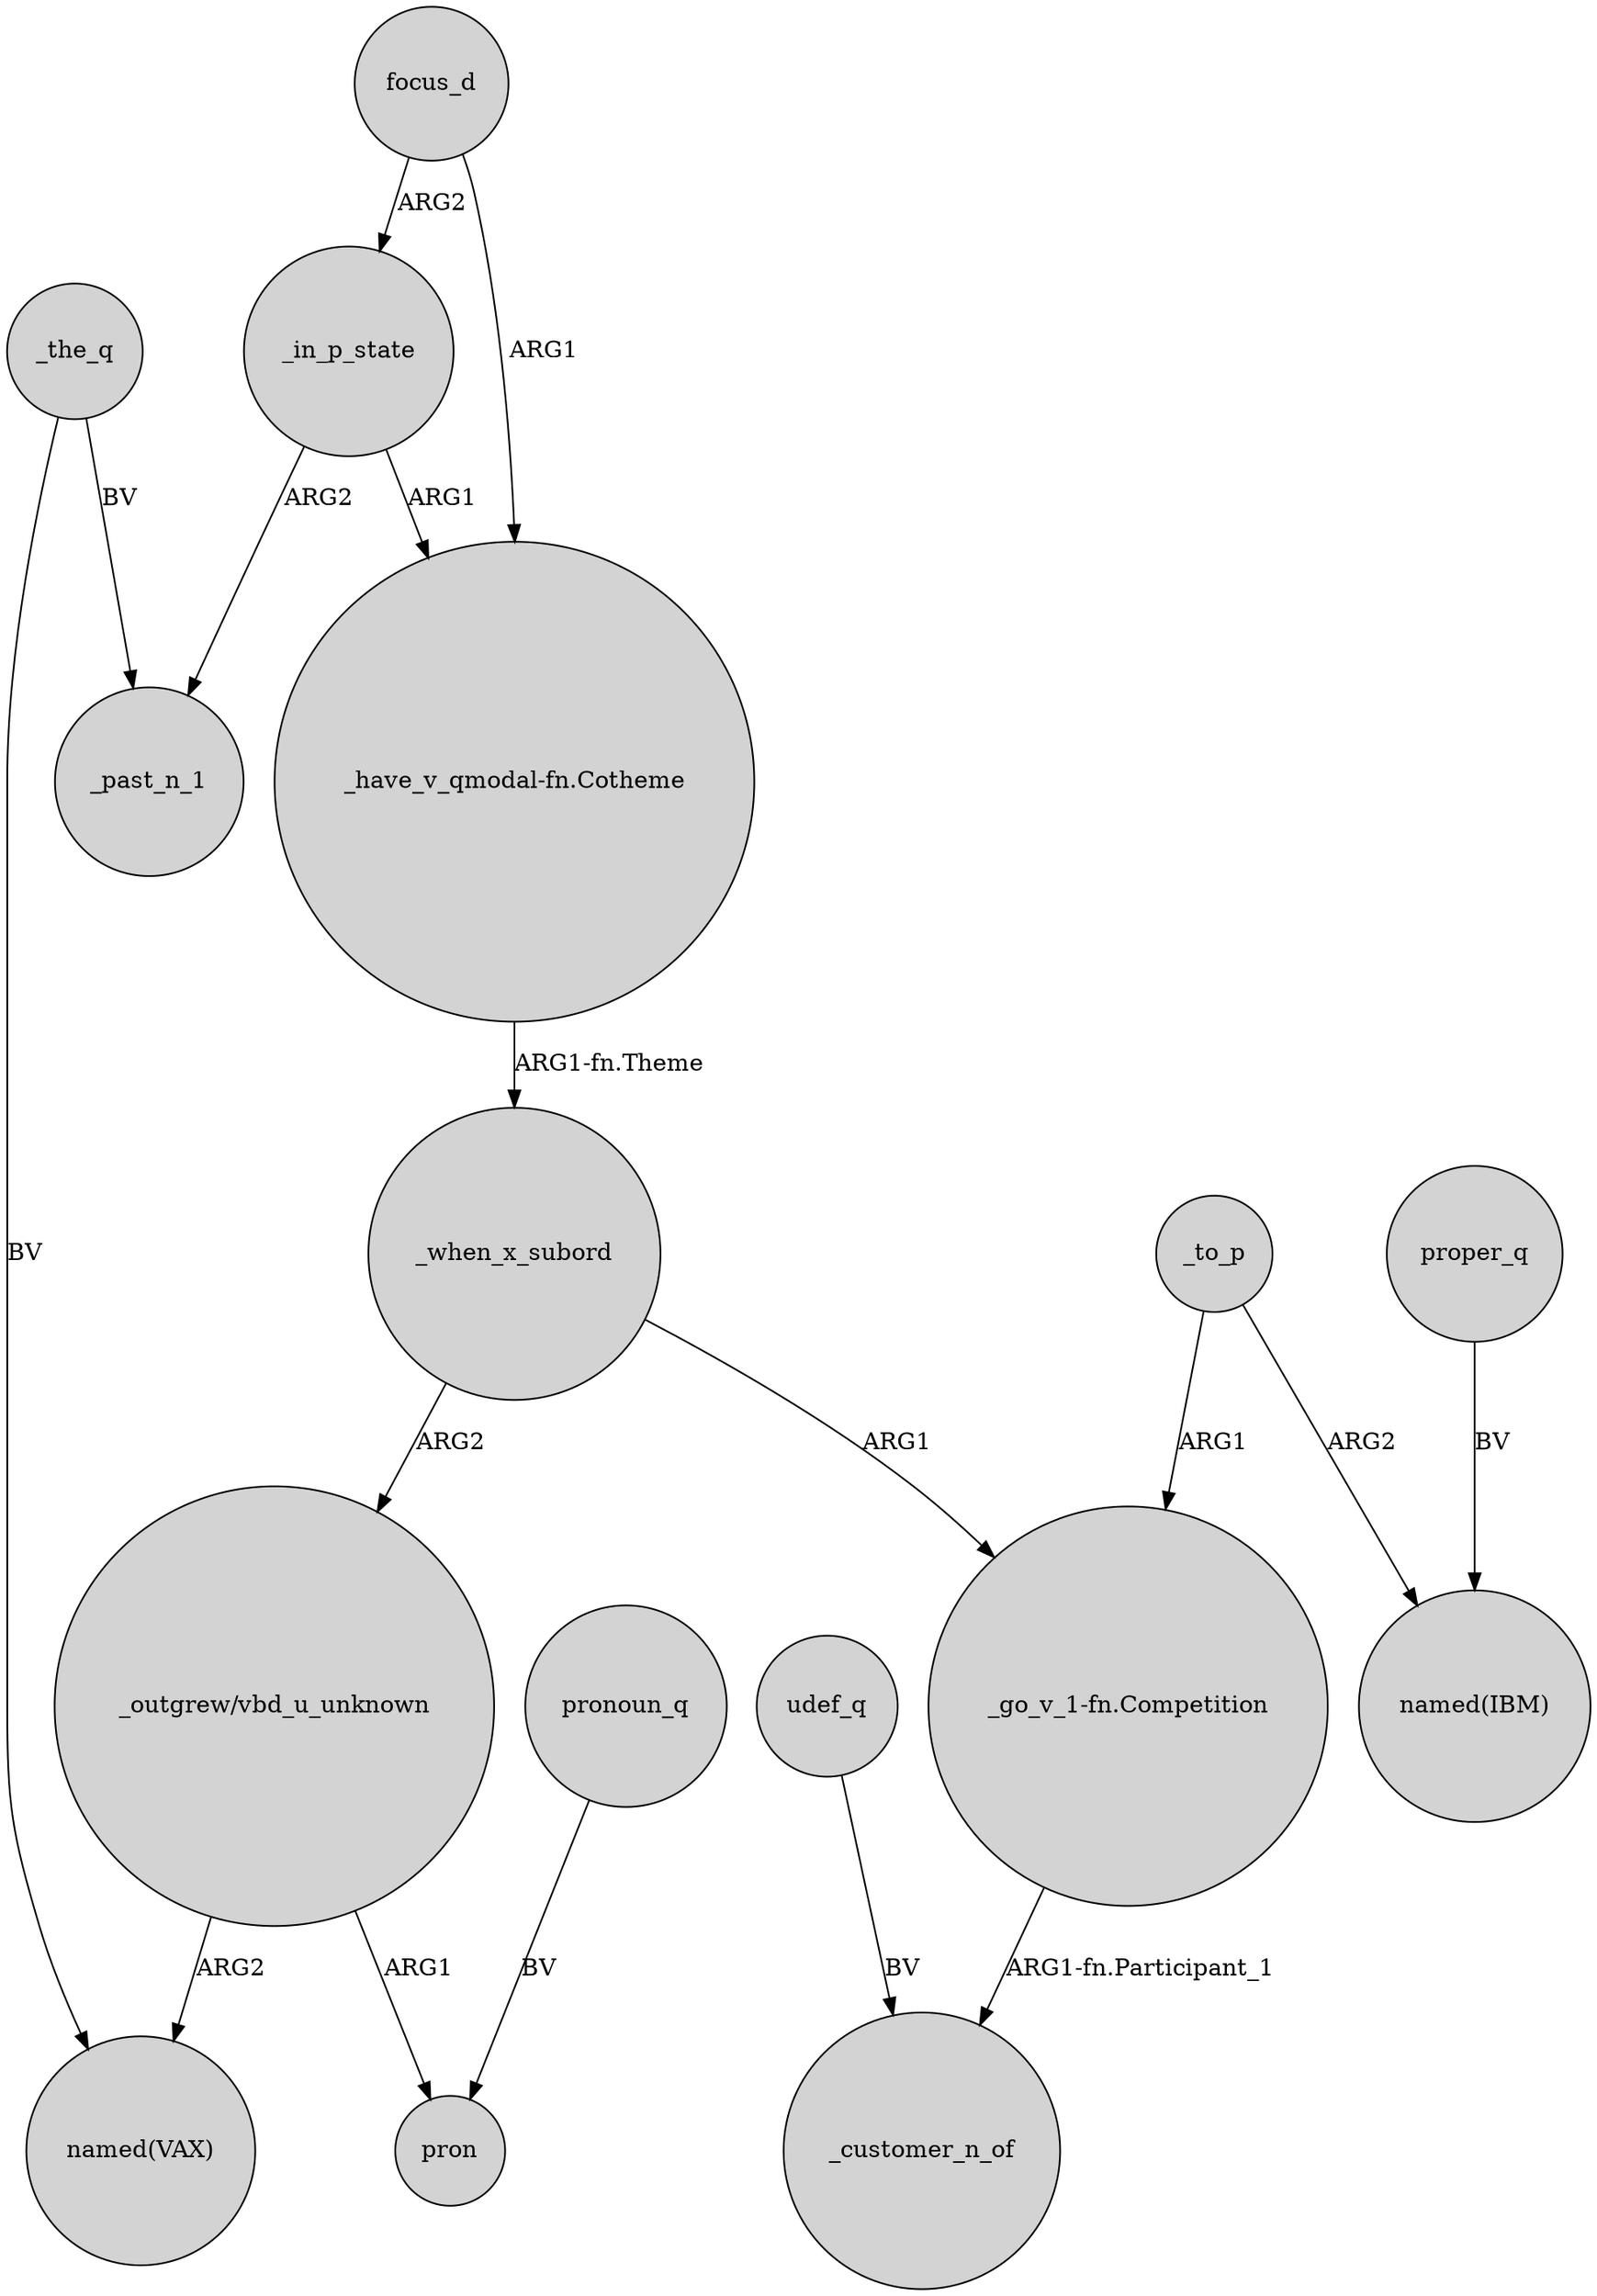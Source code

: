 digraph {
	node [shape=circle style=filled]
	_in_p_state -> _past_n_1 [label=ARG2]
	_in_p_state -> "_have_v_qmodal-fn.Cotheme" [label=ARG1]
	proper_q -> "named(IBM)" [label=BV]
	_the_q -> "named(VAX)" [label=BV]
	"_outgrew/vbd_u_unknown" -> "named(VAX)" [label=ARG2]
	_when_x_subord -> "_outgrew/vbd_u_unknown" [label=ARG2]
	udef_q -> _customer_n_of [label=BV]
	focus_d -> _in_p_state [label=ARG2]
	focus_d -> "_have_v_qmodal-fn.Cotheme" [label=ARG1]
	_to_p -> "named(IBM)" [label=ARG2]
	"_have_v_qmodal-fn.Cotheme" -> _when_x_subord [label="ARG1-fn.Theme"]
	_the_q -> _past_n_1 [label=BV]
	pronoun_q -> pron [label=BV]
	_when_x_subord -> "_go_v_1-fn.Competition" [label=ARG1]
	_to_p -> "_go_v_1-fn.Competition" [label=ARG1]
	"_outgrew/vbd_u_unknown" -> pron [label=ARG1]
	"_go_v_1-fn.Competition" -> _customer_n_of [label="ARG1-fn.Participant_1"]
}
